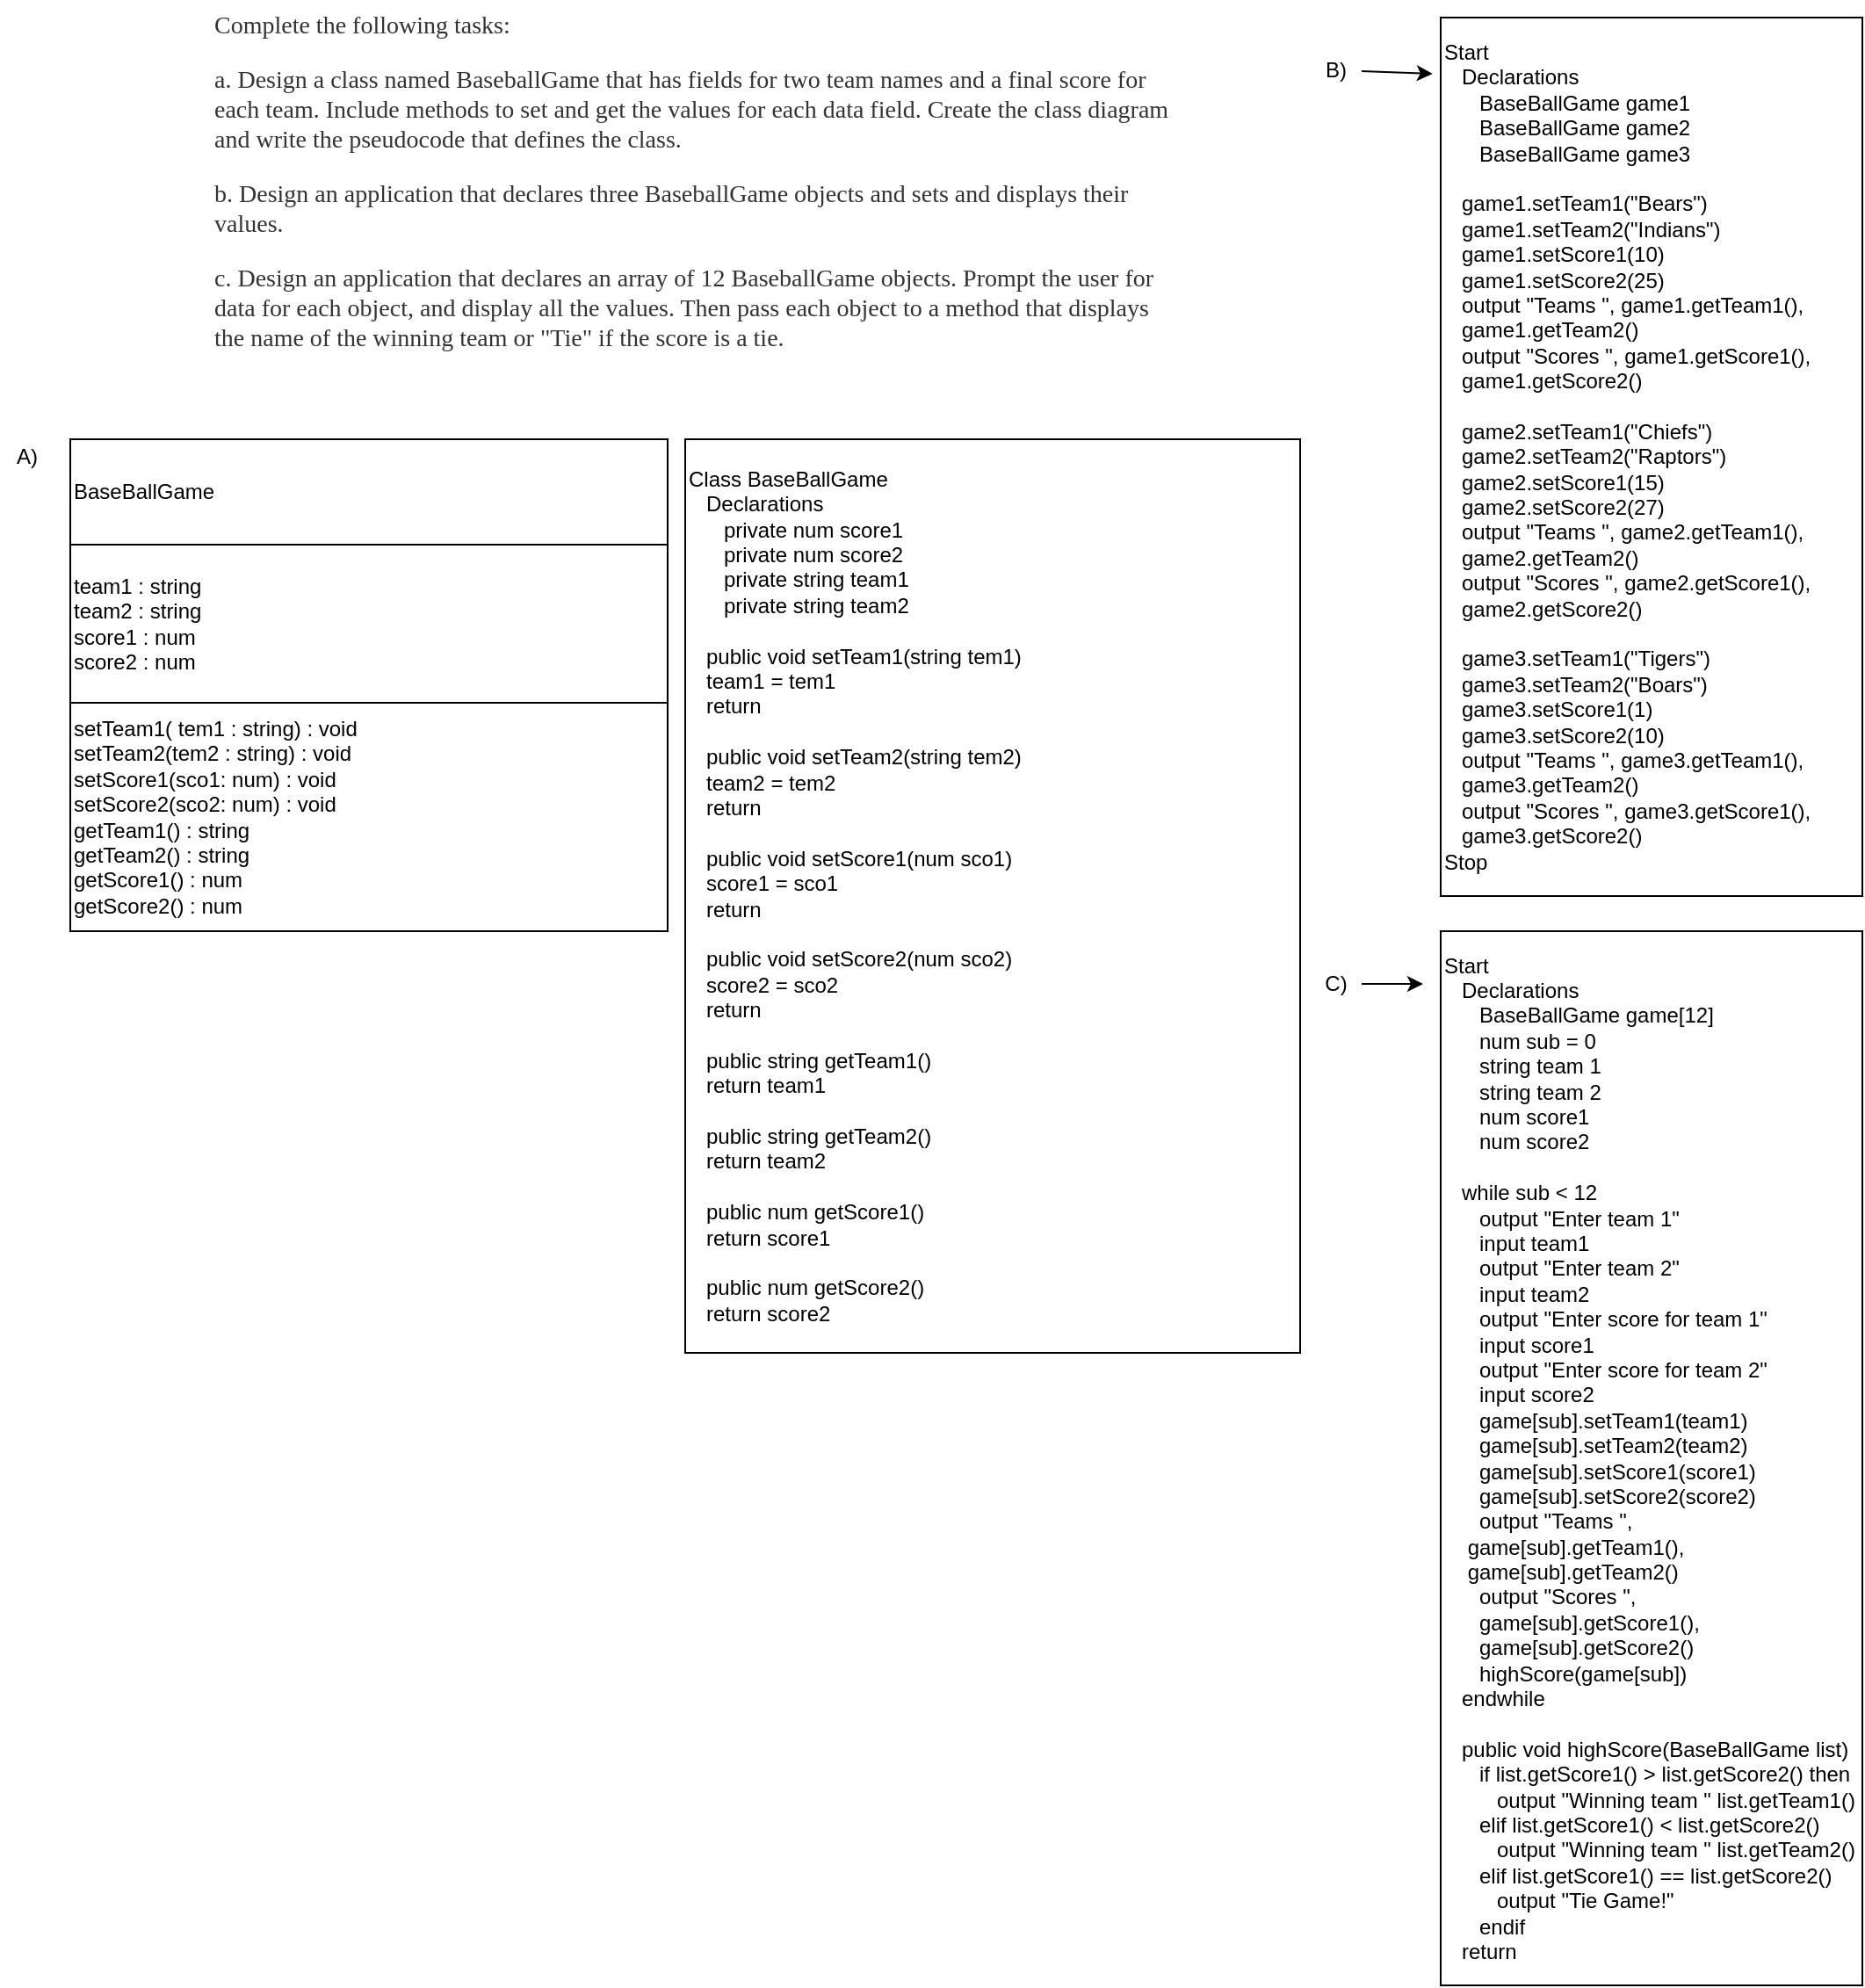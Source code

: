 <mxfile>
    <diagram id="iFZ6_NAZeNE8iqpGFZ3q" name="Page-1">
        <mxGraphModel dx="1878" dy="705" grid="1" gridSize="10" guides="1" tooltips="1" connect="1" arrows="1" fold="1" page="1" pageScale="1" pageWidth="850" pageHeight="1100" math="0" shadow="0">
            <root>
                <mxCell id="0"/>
                <mxCell id="1" parent="0"/>
                <mxCell id="2" value="&lt;span style=&quot;color: rgb(51, 51, 51); font-family: georgia, times, &amp;quot;times new roman&amp;quot;, serif; font-size: 14px; font-style: normal; font-weight: 400; letter-spacing: normal; text-indent: 0px; text-transform: none; word-spacing: 0px; background-color: rgb(255, 255, 255); display: inline; float: none;&quot;&gt;Complete the following tasks:&lt;/span&gt;&lt;br style=&quot;color: rgb(51, 51, 51); font-family: georgia, times, &amp;quot;times new roman&amp;quot;, serif; font-size: 14px; font-style: normal; font-weight: 400; letter-spacing: normal; text-indent: 0px; text-transform: none; word-spacing: 0px; background-color: rgb(255, 255, 255);&quot;&gt;&lt;br style=&quot;color: rgb(51, 51, 51); font-family: georgia, times, &amp;quot;times new roman&amp;quot;, serif; font-size: 14px; font-style: normal; font-weight: 400; letter-spacing: normal; text-indent: 0px; text-transform: none; word-spacing: 0px; background-color: rgb(255, 255, 255);&quot;&gt;&lt;span style=&quot;color: rgb(51, 51, 51); font-family: georgia, times, &amp;quot;times new roman&amp;quot;, serif; font-size: 14px; font-style: normal; font-weight: 400; letter-spacing: normal; text-indent: 0px; text-transform: none; word-spacing: 0px; background-color: rgb(255, 255, 255); display: inline; float: none;&quot;&gt;a. Design a class named BaseballGame that has fields for two team names and a final score for each team. Include methods to set and get the values for each data field. Create the class diagram and write the pseudocode that defines the class.&lt;/span&gt;&lt;br style=&quot;color: rgb(51, 51, 51); font-family: georgia, times, &amp;quot;times new roman&amp;quot;, serif; font-size: 14px; font-style: normal; font-weight: 400; letter-spacing: normal; text-indent: 0px; text-transform: none; word-spacing: 0px; background-color: rgb(255, 255, 255);&quot;&gt;&lt;br style=&quot;color: rgb(51, 51, 51); font-family: georgia, times, &amp;quot;times new roman&amp;quot;, serif; font-size: 14px; font-style: normal; font-weight: 400; letter-spacing: normal; text-indent: 0px; text-transform: none; word-spacing: 0px; background-color: rgb(255, 255, 255);&quot;&gt;&lt;span style=&quot;color: rgb(51, 51, 51); font-family: georgia, times, &amp;quot;times new roman&amp;quot;, serif; font-size: 14px; font-style: normal; font-weight: 400; letter-spacing: normal; text-indent: 0px; text-transform: none; word-spacing: 0px; background-color: rgb(255, 255, 255); display: inline; float: none;&quot;&gt;b. Design an application that declares three BaseballGame objects and sets and displays their values.&lt;/span&gt;&lt;br style=&quot;color: rgb(51, 51, 51); font-family: georgia, times, &amp;quot;times new roman&amp;quot;, serif; font-size: 14px; font-style: normal; font-weight: 400; letter-spacing: normal; text-indent: 0px; text-transform: none; word-spacing: 0px; background-color: rgb(255, 255, 255);&quot;&gt;&lt;br style=&quot;color: rgb(51, 51, 51); font-family: georgia, times, &amp;quot;times new roman&amp;quot;, serif; font-size: 14px; font-style: normal; font-weight: 400; letter-spacing: normal; text-indent: 0px; text-transform: none; word-spacing: 0px; background-color: rgb(255, 255, 255);&quot;&gt;&lt;span style=&quot;color: rgb(51, 51, 51); font-family: georgia, times, &amp;quot;times new roman&amp;quot;, serif; font-size: 14px; font-style: normal; font-weight: 400; letter-spacing: normal; text-indent: 0px; text-transform: none; word-spacing: 0px; background-color: rgb(255, 255, 255); display: inline; float: none;&quot;&gt;c. Design an application that declares an array of 12 BaseballGame objects. Prompt the user for data for each object, and display all the values. Then pass each object to a method that displays the name of the winning team or &quot;Tie&quot; if the score is a tie.&lt;/span&gt;" style="text;whiteSpace=wrap;html=1;" vertex="1" parent="1">
                    <mxGeometry x="50" y="80" width="550" height="190" as="geometry"/>
                </mxCell>
                <mxCell id="3" value="Class BaseBallGame&lt;br&gt;&amp;nbsp; &amp;nbsp;Declarations&lt;br&gt;&amp;nbsp; &amp;nbsp; &amp;nbsp; private num score1&lt;br&gt;&amp;nbsp; &amp;nbsp; &amp;nbsp; private num score2&lt;br&gt;&amp;nbsp; &amp;nbsp; &amp;nbsp; private string team1&lt;br&gt;&amp;nbsp; &amp;nbsp; &amp;nbsp; private string team2&lt;br&gt;&lt;br&gt;&amp;nbsp; &amp;nbsp;public void setTeam1(string tem1)&lt;br&gt;&amp;nbsp; &amp;nbsp;team1 = tem1&lt;br&gt;&amp;nbsp; &amp;nbsp;return&lt;br&gt;&lt;br&gt;&amp;nbsp; &amp;nbsp;public void setTeam2(string tem2)&lt;br&gt;&amp;nbsp; &amp;nbsp;team2 = tem2&lt;br&gt;&amp;nbsp; &amp;nbsp;return&lt;br&gt;&lt;br&gt;&amp;nbsp; &amp;nbsp;public void setScore1(num sco1)&lt;br&gt;&amp;nbsp; &amp;nbsp;score1 = sco1&lt;br&gt;&amp;nbsp; &amp;nbsp;return&lt;br&gt;&lt;br&gt;&amp;nbsp; &amp;nbsp;public void setScore2(num sco2)&lt;br&gt;&amp;nbsp; &amp;nbsp;score2 = sco2&lt;br&gt;&amp;nbsp; &amp;nbsp;return&lt;br&gt;&lt;br&gt;&amp;nbsp; &amp;nbsp;public string getTeam1()&lt;br&gt;&amp;nbsp; &amp;nbsp;return team1&lt;br&gt;&lt;br&gt;&amp;nbsp; &amp;nbsp;public string getTeam2()&lt;br&gt;&amp;nbsp; &amp;nbsp;return team2&lt;br&gt;&lt;br&gt;&amp;nbsp; &amp;nbsp;public num getScore1()&lt;br&gt;&amp;nbsp; &amp;nbsp;return score1&lt;br&gt;&lt;br&gt;&amp;nbsp; &amp;nbsp;public num getScore2()&lt;br&gt;&amp;nbsp; &amp;nbsp;return score2" style="whiteSpace=wrap;html=1;align=left;" vertex="1" parent="1">
                    <mxGeometry x="320" y="330" width="350" height="520" as="geometry"/>
                </mxCell>
                <mxCell id="4" value="BaseBallGame" style="whiteSpace=wrap;html=1;align=left;" vertex="1" parent="1">
                    <mxGeometry x="-30" y="330" width="340" height="60" as="geometry"/>
                </mxCell>
                <mxCell id="5" value="team1 : string&lt;br&gt;team2 : string&lt;br&gt;score1 : num&lt;br&gt;score2 : num" style="whiteSpace=wrap;html=1;align=left;" vertex="1" parent="1">
                    <mxGeometry x="-30" y="390" width="340" height="90" as="geometry"/>
                </mxCell>
                <mxCell id="6" value="setTeam1( tem1 : string) : void&lt;br&gt;setTeam2(tem2 : string) : void&lt;br&gt;setScore1(sco1: num) : void&lt;br&gt;setScore2(sco2: num) : void&lt;br&gt;getTeam1() : string&lt;br&gt;getTeam2() : string&lt;br&gt;getScore1() : num&lt;br&gt;getScore2() : num" style="whiteSpace=wrap;html=1;align=left;" vertex="1" parent="1">
                    <mxGeometry x="-30" y="480" width="340" height="130" as="geometry"/>
                </mxCell>
                <mxCell id="7" value="A)" style="text;html=1;align=center;verticalAlign=middle;resizable=0;points=[];autosize=1;strokeColor=none;fillColor=none;" vertex="1" parent="1">
                    <mxGeometry x="-70" y="330" width="30" height="20" as="geometry"/>
                </mxCell>
                <mxCell id="10" value="" style="edgeStyle=none;html=1;entryX=-0.019;entryY=0.064;entryDx=0;entryDy=0;entryPerimeter=0;" edge="1" parent="1" source="8" target="9">
                    <mxGeometry relative="1" as="geometry"/>
                </mxCell>
                <mxCell id="8" value="B)" style="text;html=1;align=center;verticalAlign=middle;resizable=0;points=[];autosize=1;strokeColor=none;fillColor=none;" vertex="1" parent="1">
                    <mxGeometry x="675" y="110" width="30" height="20" as="geometry"/>
                </mxCell>
                <mxCell id="9" value="Start&amp;nbsp;&lt;br&gt;&amp;nbsp; &amp;nbsp;Declarations&lt;br&gt;&amp;nbsp; &amp;nbsp; &amp;nbsp; BaseBallGame game1&lt;br&gt;&amp;nbsp; &amp;nbsp; &amp;nbsp; BaseBallGame game2&lt;br&gt;&amp;nbsp; &amp;nbsp; &amp;nbsp; BaseBallGame game3&lt;br&gt;&lt;br&gt;&amp;nbsp; &amp;nbsp;game1.setTeam1(&quot;Bears&quot;)&lt;br&gt;&amp;nbsp; &amp;nbsp;game1.setTeam2(&quot;Indians&quot;)&lt;br&gt;&amp;nbsp; &amp;nbsp;game1.setScore1(10)&lt;br&gt;&amp;nbsp; &amp;nbsp;game1.setScore2(25)&lt;br&gt;&amp;nbsp; &amp;nbsp;output &quot;Teams &quot;, game1.getTeam1(),&amp;nbsp; &amp;nbsp; &amp;nbsp; &amp;nbsp; &amp;nbsp; &amp;nbsp; &amp;nbsp;game1.getTeam2()&lt;br&gt;&amp;nbsp; &amp;nbsp;output &quot;Scores &quot;, game1.getScore1(),&amp;nbsp; &amp;nbsp; &amp;nbsp; &amp;nbsp; &amp;nbsp; &amp;nbsp;game1.getScore2()&lt;br&gt;&lt;br&gt;&amp;nbsp; &amp;nbsp;game2.setTeam1(&quot;Chiefs&quot;)&lt;br&gt;&amp;nbsp; &amp;nbsp;game2.setTeam2(&quot;Raptors&quot;)&lt;br&gt;&amp;nbsp; &amp;nbsp;game2.setScore1(15)&lt;br&gt;&amp;nbsp; &amp;nbsp;game2.setScore2(27)&lt;br&gt;&amp;nbsp; &amp;nbsp;output &quot;Teams &quot;, game2.getTeam1(),&amp;nbsp; &amp;nbsp; &amp;nbsp; &amp;nbsp; &amp;nbsp; &amp;nbsp; &amp;nbsp;game2.getTeam2()&lt;br&gt;&amp;nbsp; &amp;nbsp;output &quot;Scores &quot;, game2.getScore1(),&amp;nbsp; &amp;nbsp; &amp;nbsp; &amp;nbsp; &amp;nbsp; &amp;nbsp;game2.getScore2()&lt;br&gt;&lt;br&gt;&amp;nbsp; &amp;nbsp;game3.setTeam1(&quot;Tigers&quot;)&lt;br&gt;&amp;nbsp; &amp;nbsp;game3.setTeam2(&quot;Boars&quot;)&lt;br&gt;&amp;nbsp; &amp;nbsp;game3.setScore1(1)&lt;br&gt;&amp;nbsp; &amp;nbsp;game3.setScore2(10)&lt;br&gt;&amp;nbsp; &amp;nbsp;output &quot;Teams &quot;, game3.getTeam1(),&amp;nbsp; &amp;nbsp; &amp;nbsp; &amp;nbsp; &amp;nbsp; &amp;nbsp; &amp;nbsp;game3.getTeam2()&lt;br&gt;&amp;nbsp; &amp;nbsp;output &quot;Scores &quot;, game3.getScore1(),&amp;nbsp; &amp;nbsp; &amp;nbsp; &amp;nbsp; &amp;nbsp; &amp;nbsp;game3.getScore2()&lt;br&gt;Stop" style="whiteSpace=wrap;html=1;align=left;" vertex="1" parent="1">
                    <mxGeometry x="750" y="90" width="240" height="500" as="geometry"/>
                </mxCell>
                <mxCell id="13" value="" style="edgeStyle=none;html=1;" edge="1" parent="1" source="11">
                    <mxGeometry relative="1" as="geometry">
                        <mxPoint x="740" y="640" as="targetPoint"/>
                    </mxGeometry>
                </mxCell>
                <mxCell id="11" value="C)" style="text;html=1;align=center;verticalAlign=middle;resizable=0;points=[];autosize=1;strokeColor=none;fillColor=none;" vertex="1" parent="1">
                    <mxGeometry x="675" y="630" width="30" height="20" as="geometry"/>
                </mxCell>
                <mxCell id="12" value="Start&amp;nbsp;&lt;br&gt;&amp;nbsp; &amp;nbsp;Declarations&lt;br&gt;&amp;nbsp; &amp;nbsp; &amp;nbsp; BaseBallGame game[12]&lt;br&gt;&amp;nbsp; &amp;nbsp; &amp;nbsp; num sub = 0&lt;br&gt;&amp;nbsp; &amp;nbsp; &amp;nbsp; string team 1&amp;nbsp;&lt;br&gt;&amp;nbsp; &amp;nbsp; &amp;nbsp; string team 2&lt;br&gt;&amp;nbsp; &amp;nbsp; &amp;nbsp; num score1&amp;nbsp;&lt;br&gt;&amp;nbsp; &amp;nbsp; &amp;nbsp; num score2&lt;br&gt;&lt;br&gt;&amp;nbsp; &amp;nbsp;while sub &amp;lt; 12&lt;br&gt;&amp;nbsp; &amp;nbsp; &amp;nbsp; output &quot;Enter team 1&quot;&amp;nbsp;&lt;br&gt;&amp;nbsp; &amp;nbsp; &amp;nbsp; input team1&lt;br&gt;&amp;nbsp; &amp;nbsp; &amp;nbsp; output &quot;Enter team 2&quot;&lt;br&gt;&amp;nbsp; &amp;nbsp; &amp;nbsp; input team2&amp;nbsp;&lt;br&gt;&amp;nbsp; &amp;nbsp; &amp;nbsp; output &quot;Enter score for team 1&quot;&lt;br&gt;&amp;nbsp; &amp;nbsp; &amp;nbsp; input score1&lt;br&gt;&amp;nbsp; &amp;nbsp; &amp;nbsp; output &quot;Enter score for team 2&quot;&lt;br&gt;&amp;nbsp; &amp;nbsp; &amp;nbsp; input score2&lt;br&gt;&amp;nbsp; &amp;nbsp; &amp;nbsp; game[sub].setTeam1(team1)&lt;br&gt;&amp;nbsp; &amp;nbsp; &amp;nbsp; game[sub].setTeam2(team2)&lt;br&gt;&amp;nbsp; &amp;nbsp; &amp;nbsp; game[sub].setScore1(score1)&lt;br&gt;&amp;nbsp; &amp;nbsp; &amp;nbsp; game[sub].setScore2(score2)&lt;br&gt;&amp;nbsp; &amp;nbsp; &amp;nbsp; output &quot;Teams &quot;,&amp;nbsp; &amp;nbsp; &amp;nbsp; &amp;nbsp; &amp;nbsp; &amp;nbsp; &amp;nbsp; &amp;nbsp; &amp;nbsp; &amp;nbsp; &amp;nbsp; &amp;nbsp; &amp;nbsp; &amp;nbsp; &amp;nbsp; &amp;nbsp; &amp;nbsp; &amp;nbsp; &amp;nbsp; &amp;nbsp; &amp;nbsp; &amp;nbsp; game[sub].getTeam1(),&amp;nbsp; &amp;nbsp; &amp;nbsp; &amp;nbsp; &amp;nbsp; &amp;nbsp; &amp;nbsp; &amp;nbsp; &amp;nbsp; &amp;nbsp; &amp;nbsp; &amp;nbsp; &amp;nbsp; &amp;nbsp; &amp;nbsp; &amp;nbsp; &amp;nbsp; game[sub].getTeam2()&lt;br&gt;&amp;nbsp; &amp;nbsp; &amp;nbsp; output &quot;Scores &quot;,&amp;nbsp; &amp;nbsp; &amp;nbsp; &amp;nbsp; &amp;nbsp; &amp;nbsp; &amp;nbsp; &amp;nbsp; &amp;nbsp; &amp;nbsp; &amp;nbsp; &amp;nbsp; &amp;nbsp; &amp;nbsp; &amp;nbsp; &amp;nbsp; &amp;nbsp; &amp;nbsp; &amp;nbsp; &amp;nbsp; &amp;nbsp; &amp;nbsp; game[sub].getScore1(),&amp;nbsp; &amp;nbsp; &amp;nbsp; &amp;nbsp; &amp;nbsp; &amp;nbsp; &amp;nbsp; &amp;nbsp; &amp;nbsp; &amp;nbsp; &amp;nbsp; &amp;nbsp; &amp;nbsp; &amp;nbsp; &amp;nbsp; &amp;nbsp; &amp;nbsp; game[sub].getScore2()&lt;br&gt;&amp;nbsp; &amp;nbsp; &amp;nbsp; highScore(game[sub])&lt;br&gt;&amp;nbsp; &amp;nbsp;endwhile&lt;br&gt;&lt;br&gt;&amp;nbsp; &amp;nbsp;public void highScore(BaseBallGame list)&lt;br&gt;&amp;nbsp; &amp;nbsp; &amp;nbsp; if list.getScore1() &amp;gt; list.getScore2() then&lt;br&gt;&amp;nbsp; &amp;nbsp; &amp;nbsp; &amp;nbsp; &amp;nbsp;output &quot;Winning team &quot; list.getTeam1()&lt;br&gt;&amp;nbsp; &amp;nbsp; &amp;nbsp; elif list.getScore1() &amp;lt; list.getScore2()&lt;br&gt;&amp;nbsp; &amp;nbsp; &amp;nbsp; &amp;nbsp; &amp;nbsp;output &quot;Winning team &quot; list.getTeam2()&lt;br&gt;&amp;nbsp; &amp;nbsp; &amp;nbsp; elif list.getScore1() == list.getScore2()&lt;br&gt;&amp;nbsp; &amp;nbsp; &amp;nbsp; &amp;nbsp; &amp;nbsp;output &quot;Tie Game!&quot;&lt;br&gt;&amp;nbsp; &amp;nbsp; &amp;nbsp; endif&lt;br&gt;&amp;nbsp; &amp;nbsp;return" style="whiteSpace=wrap;html=1;align=left;" vertex="1" parent="1">
                    <mxGeometry x="750" y="610" width="240" height="600" as="geometry"/>
                </mxCell>
            </root>
        </mxGraphModel>
    </diagram>
</mxfile>